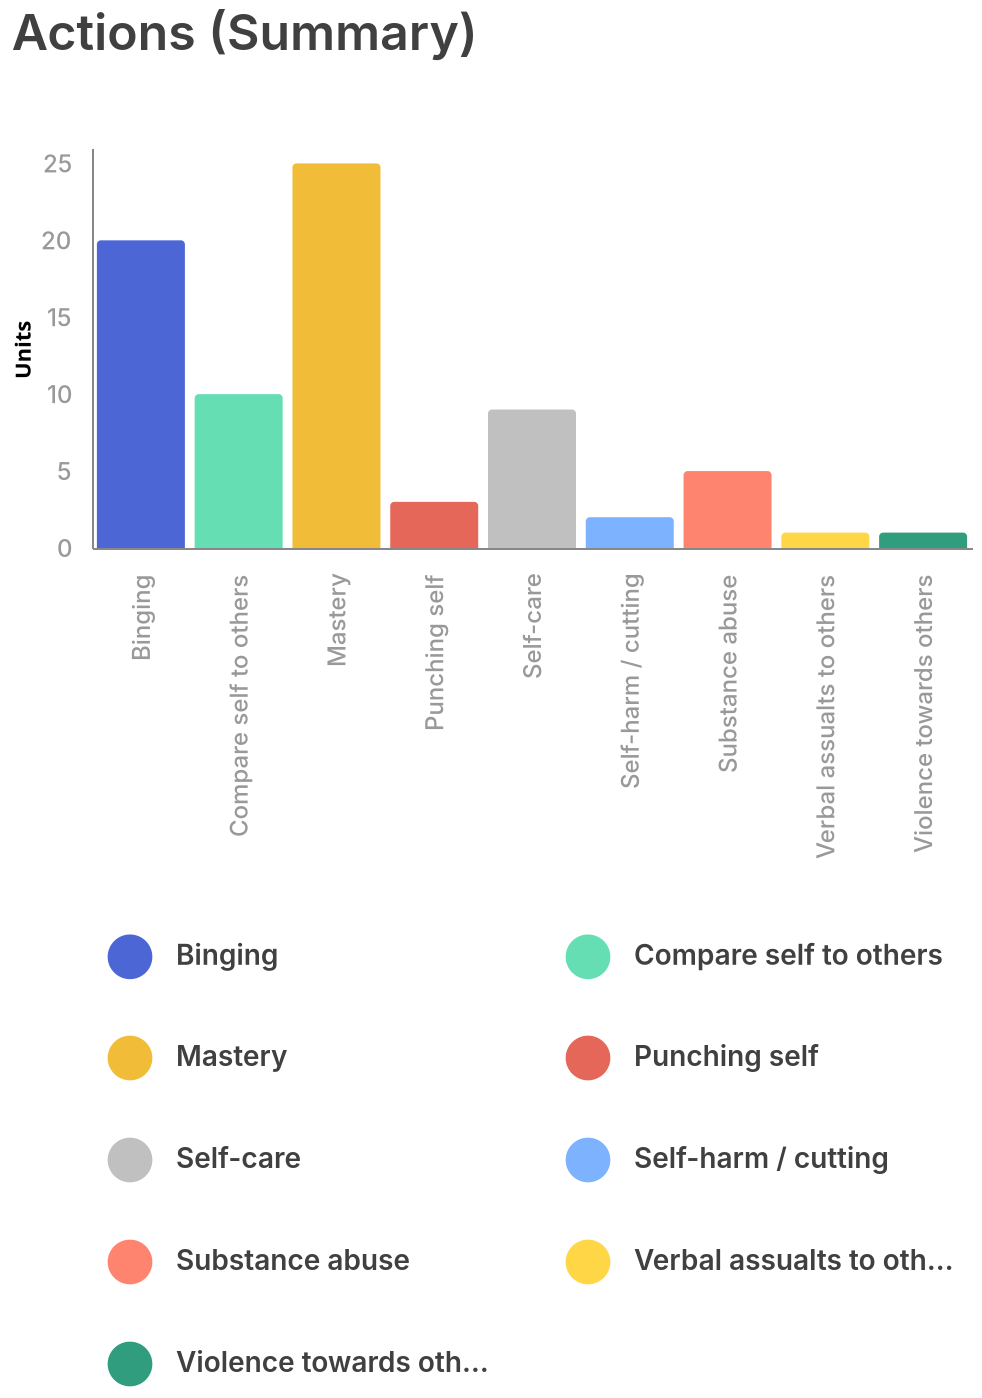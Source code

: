 {
  "$schema": "https://vega.github.io/schema/vega-lite/v5.json",
  "description": "A basic bar chart example, with value labels shown upon mouse hover.",
  "width": 440,
  "padding": 5,
  "title": "Actions (Summary)",
  "data": {
    "values": [
      {
        "action": "Self-care",
        "count": 9
      },
      {
        "action": "Punching self",
        "count": 3
      },
      {
        "action": "Binging",
        "count": 20
      },
      {
        "action": "Violence towards others",
        "count": 1
      },
      {
        "action": "Substance abuse",
        "count": 5
      },
      {
        "action": "Mastery",
        "count": 25
      },
      {
        "action": "Self-harm / cutting",
        "count": 2
      },
      {
        "action": "Verbal assualts to others",
        "count": 1
      },
      {
        "action": "Compare self to others",
        "count": 10
      }
    ]
  },
  "selection": {
    "action": {
      "type": "multi",
      "fields": [
        "action"
      ],
      "bind": "legend",
      "toggle": true
    }
  },
  "mark": "bar",
  "encoding": {
    "x": {
      "field": "action",
      "type": "ordinal",
      "title": null,
      "axis": {
        "labelAngle": -90,
        "tickOffset": 0,
        "labelAlign": "right",
        "labelBaseline": "middle",
        "labelColor": "rgba(0, 0, 0, 0.4)",
        "labelFont": "Inter",
        "labelFontWeight": 500,
        "labelFontSize": 12,
        "ticks": false,
        "labelPadding": 12,
        "gridColor": "#C8C8C8",
        "gridWidth": 2,
        "grid": false
      }
    },
    "y": {
      "field": "count",
      "type": "quantitative",
      "title": "Units",
      "axis": {
        "labelColor": "rgba(0, 0, 0, 0.4)",
        "labelFont": "Inter",
        "labelFontWeight": 500,
        "labelFontSize": 12,
        "ticks": false,
        "labelPadding": 10,
        "tickCount": 6,
        "gridColor": "#C8C8C8",
        "gridWidth": 2,
        "grid": false
      }
    },
    "color": {
      "field": "action",
      "type": "ordinal",
      "scale": {
        "range": [
          "#4C66D6",
          "#65DEB4",
          "#F1BD39",
          "#E46759",
          "rgba(0, 0, 0, 0.25)",
          "#7DB2FF",
          "#FE8470",
          "#FFD645",
          "#2F9D7E"
        ]
      }
    },
    "opacity": {
      "condition": {
        "selection": "action",
        "value": 1
      },
      "value": 0
    },
    "strokeWidth": {
      "value": 2
    }
  },
  "config": {
    "view": {
      "stroke": "transparent"
    },
    "mark": {
      "cornerRadiusTopLeft": 2,
      "cornerRadiusTopRight": 2
    },
    "title": {
      "color": "rgba(0, 0, 0, 0.75)",
      "fontSize": 25,
      "font": "Inter",
      "fontWeight": 600,
      "align": "left",
      "anchor": "start",
      "dy": -40
    },
    "legend": {
      "title": null,
      "orient": "bottom",
      "columns": 2,
      "labelColor": "rgba(0, 0, 0, 0.75)",
      "labelFont": "Inter",
      "labelFontSize": 14,
      "labelFontWeight": 600,
      "rowPadding": 20,
      "columnPadding": 30,
      "symbolStrokeWidth": 15,
      "symbolSize": 500,
      "symbolType": "circle",
      "offset": 30
    }
  }
}